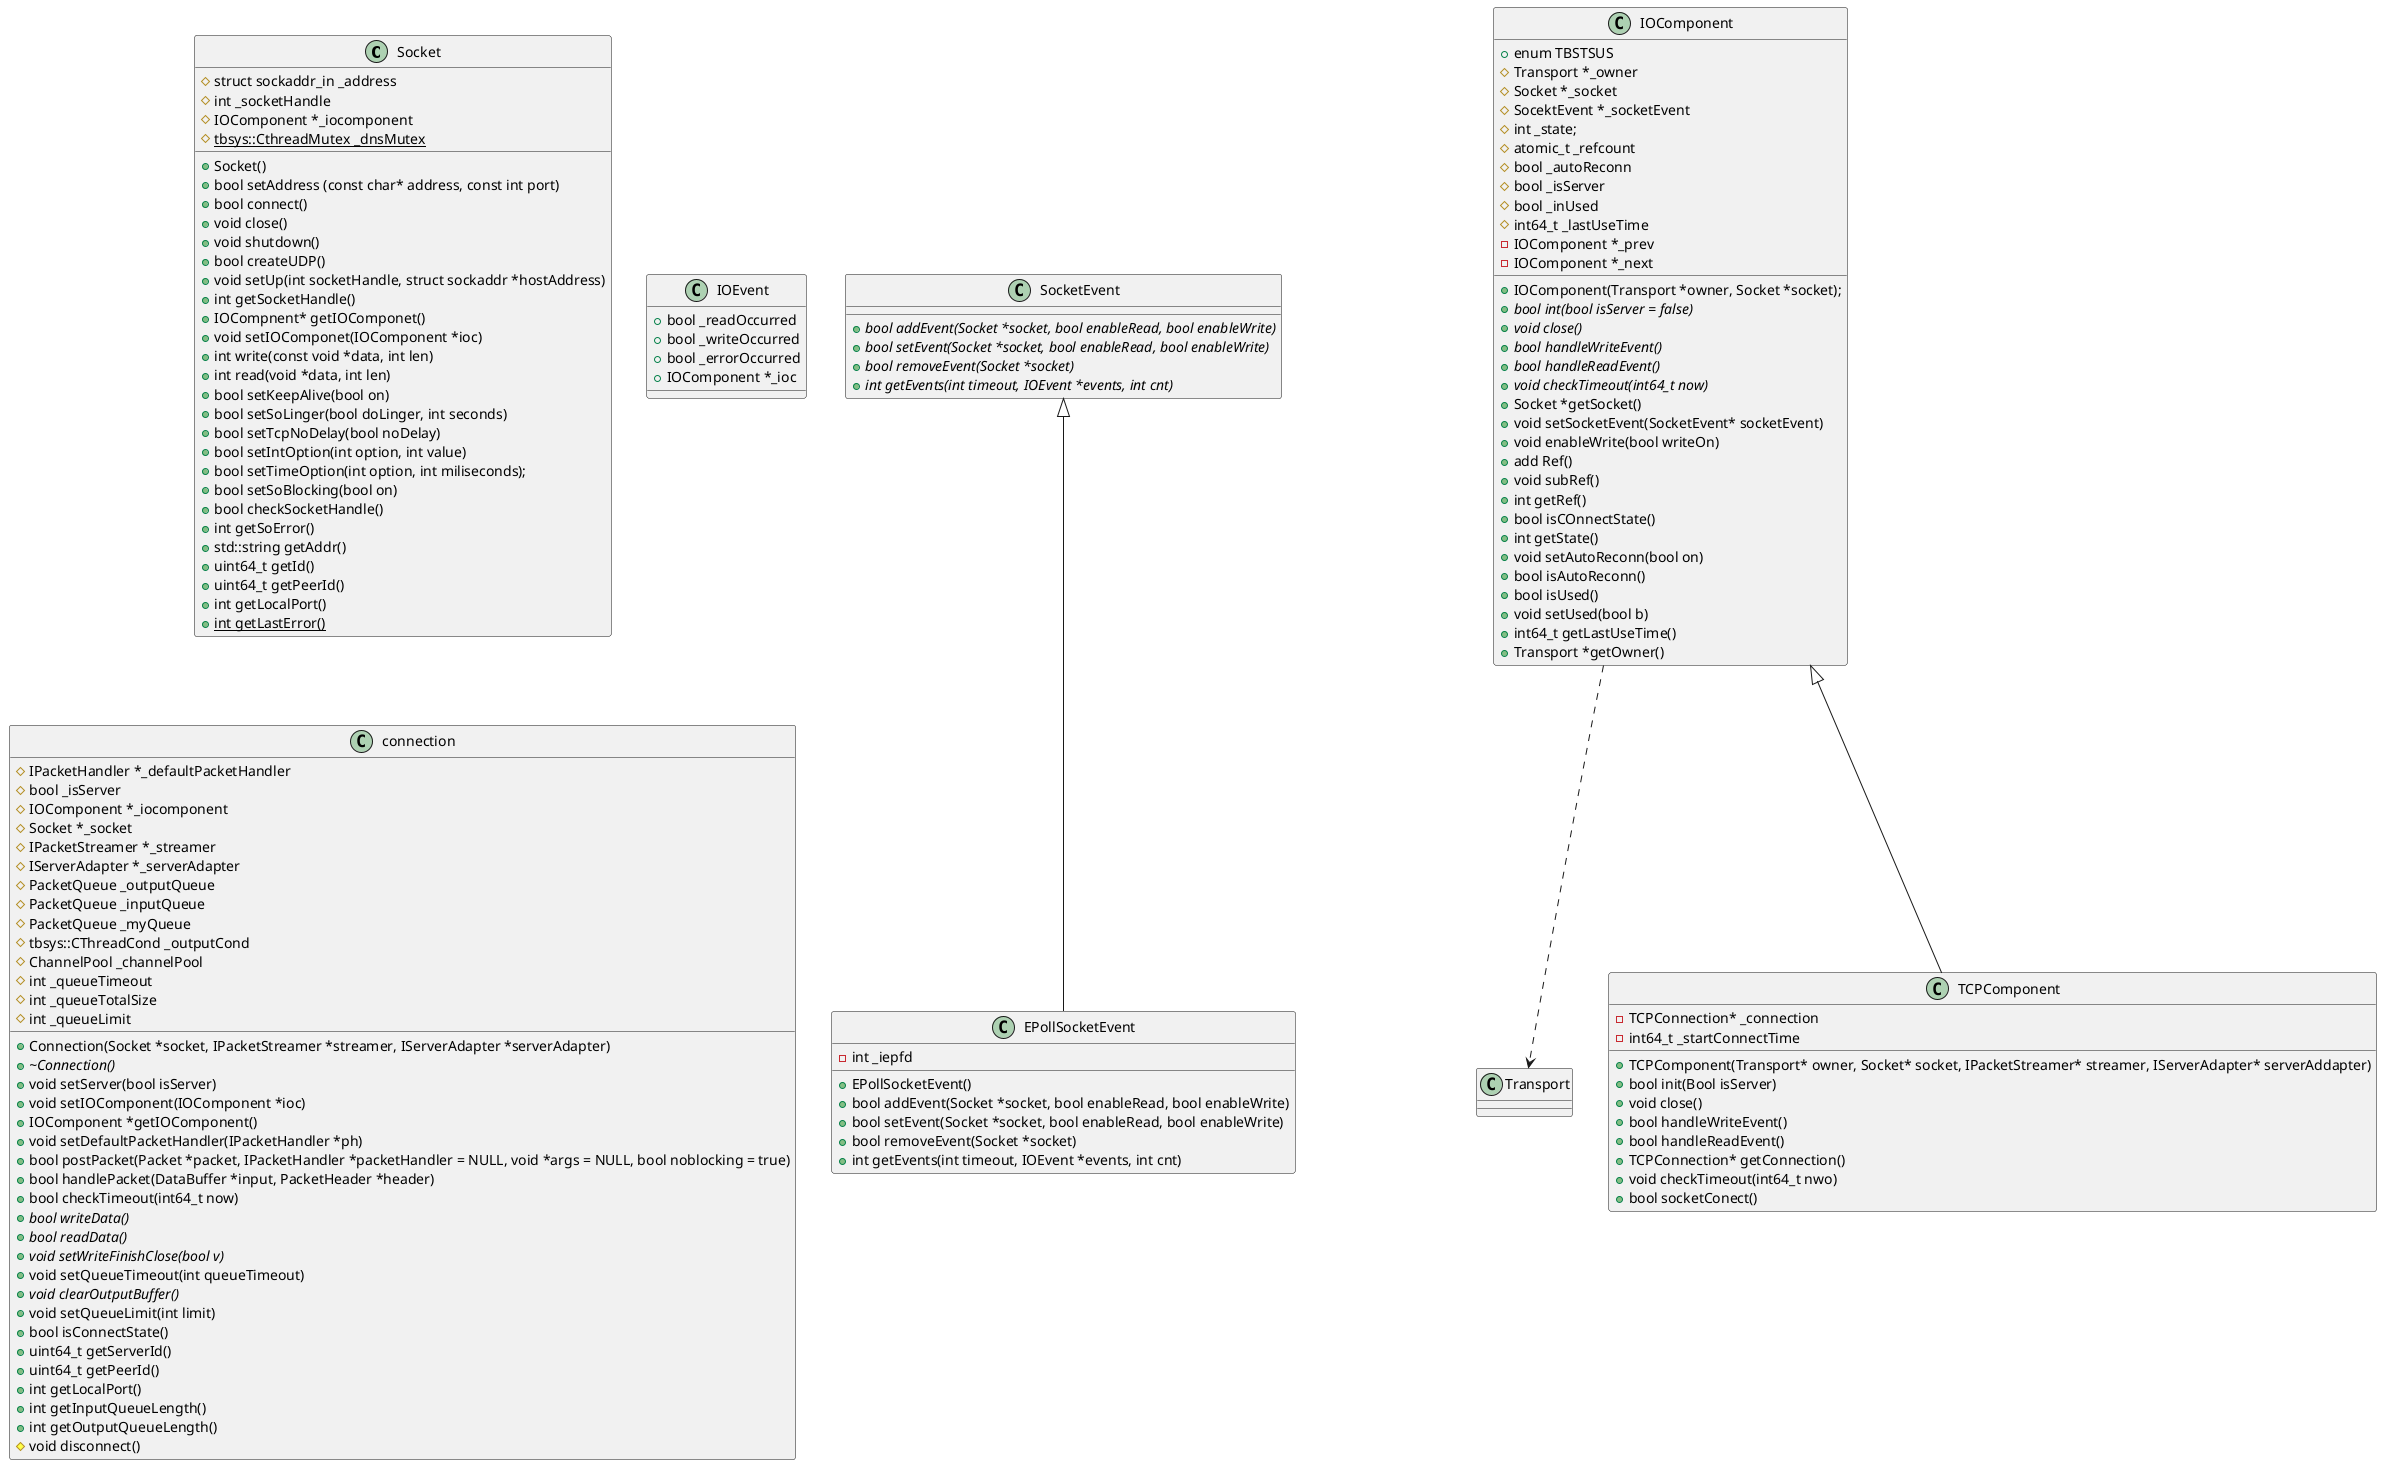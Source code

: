 @startuml
class Socket {
    + Socket()
    + bool setAddress (const char* address, const int port)
    + bool connect()
    + void close()
    + void shutdown()
    + bool createUDP()
    + void setUp(int socketHandle, struct sockaddr *hostAddress)
    + int getSocketHandle()
    + IOCompnent* getIOComponet()
    + void setIOComponet(IOComponent *ioc)
    + int write(const void *data, int len)
    + int read(void *data, int len)
    + bool setKeepAlive(bool on)
    + bool setSoLinger(bool doLinger, int seconds)
    + bool setTcpNoDelay(bool noDelay)
    + bool setIntOption(int option, int value)
    + bool setTimeOption(int option, int miliseconds);
    + bool setSoBlocking(bool on)
    + bool checkSocketHandle()
    + int getSoError()
    + std::string getAddr()
    + uint64_t getId()
    + uint64_t getPeerId()
    + int getLocalPort()
    + {static} int getLastError()
    # struct sockaddr_in _address
    # int _socketHandle
    # IOComponent *_iocomponent
    # {static} tbsys::CthreadMutex _dnsMutex
}

class IOEvent {
    + bool _readOccurred
    + bool _writeOccurred
    + bool _errorOccurred
    + IOComponent *_ioc
}

class SocketEvent {
    + {abstract}  bool addEvent(Socket *socket, bool enableRead, bool enableWrite)
    + {abstract}  bool setEvent(Socket *socket, bool enableRead, bool enableWrite)
    + {abstract}  bool removeEvent(Socket *socket)
    + {abstract}  int getEvents(int timeout, IOEvent *events, int cnt)
}

class EPollSocketEvent {
    + EPollSocketEvent()
    + bool addEvent(Socket *socket, bool enableRead, bool enableWrite)
    + bool setEvent(Socket *socket, bool enableRead, bool enableWrite)
    + bool removeEvent(Socket *socket)
    + int getEvents(int timeout, IOEvent *events, int cnt)
    - int _iepfd
}

SocketEvent <|-- EPollSocketEvent

IOComponent ..> Transport
class IOComponent {
    + enum TBSTSUS
    + IOComponent(Transport *owner, Socket *socket);
    + {abstract} bool int(bool isServer = false)
    + {abstract} void close()
    + {abstract} bool handleWriteEvent()
    + {abstract} bool handleReadEvent()
    + {abstract} void checkTimeout(int64_t now)
    + Socket *getSocket()
    + void setSocketEvent(SocketEvent* socketEvent)
    + void enableWrite(bool writeOn)
    + add Ref()
    + void subRef()
    + int getRef()
    + bool isCOnnectState()
    + int getState()
    + void setAutoReconn(bool on)
    + bool isAutoReconn()
    + bool isUsed()
    + void setUsed(bool b)
    + int64_t getLastUseTime()
    + Transport *getOwner()
    # Transport *_owner
    # Socket *_socket
    # SocektEvent *_socketEvent
    # int _state;
    # atomic_t _refcount
    # bool _autoReconn
    # bool _isServer
    # bool _inUsed
    # int64_t _lastUseTime
    - IOComponent *_prev
    - IOComponent *_next
}

IOComponent <|-- TCPComponent
class TCPComponent {
    + TCPComponent(Transport* owner, Socket* socket, IPacketStreamer* streamer, IServerAdapter* serverAddapter)
    + bool init(Bool isServer)
    + void close()
    + bool handleWriteEvent()
    + bool handleReadEvent()
    + TCPConnection* getConnection()
    + void checkTimeout(int64_t nwo)
    + bool socketConect()
    - TCPConnection* _connection
    - int64_t _startConnectTime
}

class connection {
    + Connection(Socket *socket, IPacketStreamer *streamer, IServerAdapter *serverAdapter)
    + {abstract} ~Connection()
    + void setServer(bool isServer)
    + void setIOComponent(IOComponent *ioc)
    + IOComponent *getIOComponent()
    + void setDefaultPacketHandler(IPacketHandler *ph)
    + bool postPacket(Packet *packet, IPacketHandler *packetHandler = NULL, void *args = NULL, bool noblocking = true)
    + bool handlePacket(DataBuffer *input, PacketHeader *header)
    + bool checkTimeout(int64_t now)
    + {abstract} bool writeData()
    + {abstract} bool readData()
    + {abstract} void setWriteFinishClose(bool v)
    + void setQueueTimeout(int queueTimeout)
    + {abstract} void clearOutputBuffer()
    + void setQueueLimit(int limit)
    + bool isConnectState()
    + uint64_t getServerId()
    + uint64_t getPeerId()
    + int getLocalPort()
    + int getInputQueueLength()
    + int getOutputQueueLength()
    # void disconnect()

	# IPacketHandler *_defaultPacketHandler
    # bool _isServer
    # IOComponent *_iocomponent
    # Socket *_socket
    # IPacketStreamer *_streamer
    # IServerAdapter *_serverAdapter
    # PacketQueue _outputQueue
    # PacketQueue _inputQueue
    # PacketQueue _myQueue
    # tbsys::CThreadCond _outputCond
    # ChannelPool _channelPool
    # int _queueTimeout
    # int _queueTotalSize
    # int _queueLimit
}

@enduml



